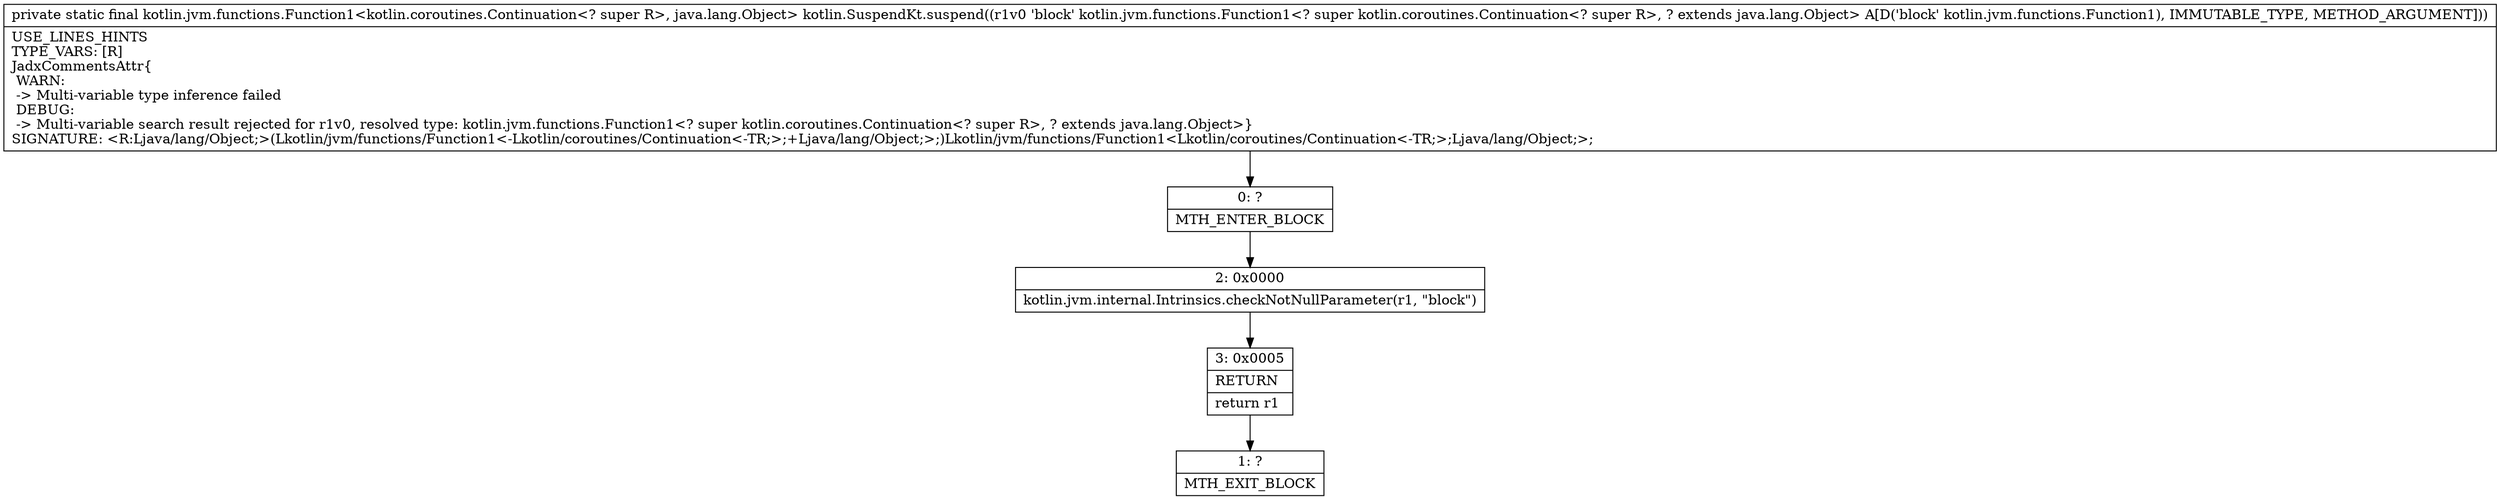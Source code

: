 digraph "CFG forkotlin.SuspendKt.suspend(Lkotlin\/jvm\/functions\/Function1;)Lkotlin\/jvm\/functions\/Function1;" {
Node_0 [shape=record,label="{0\:\ ?|MTH_ENTER_BLOCK\l}"];
Node_2 [shape=record,label="{2\:\ 0x0000|kotlin.jvm.internal.Intrinsics.checkNotNullParameter(r1, \"block\")\l}"];
Node_3 [shape=record,label="{3\:\ 0x0005|RETURN\l|return r1\l}"];
Node_1 [shape=record,label="{1\:\ ?|MTH_EXIT_BLOCK\l}"];
MethodNode[shape=record,label="{private static final kotlin.jvm.functions.Function1\<kotlin.coroutines.Continuation\<? super R\>, java.lang.Object\> kotlin.SuspendKt.suspend((r1v0 'block' kotlin.jvm.functions.Function1\<? super kotlin.coroutines.Continuation\<? super R\>, ? extends java.lang.Object\> A[D('block' kotlin.jvm.functions.Function1), IMMUTABLE_TYPE, METHOD_ARGUMENT]))  | USE_LINES_HINTS\lTYPE_VARS: [R]\lJadxCommentsAttr\{\l WARN: \l \-\> Multi\-variable type inference failed\l DEBUG: \l \-\> Multi\-variable search result rejected for r1v0, resolved type: kotlin.jvm.functions.Function1\<? super kotlin.coroutines.Continuation\<? super R\>, ? extends java.lang.Object\>\}\lSIGNATURE: \<R:Ljava\/lang\/Object;\>(Lkotlin\/jvm\/functions\/Function1\<\-Lkotlin\/coroutines\/Continuation\<\-TR;\>;+Ljava\/lang\/Object;\>;)Lkotlin\/jvm\/functions\/Function1\<Lkotlin\/coroutines\/Continuation\<\-TR;\>;Ljava\/lang\/Object;\>;\l}"];
MethodNode -> Node_0;Node_0 -> Node_2;
Node_2 -> Node_3;
Node_3 -> Node_1;
}

